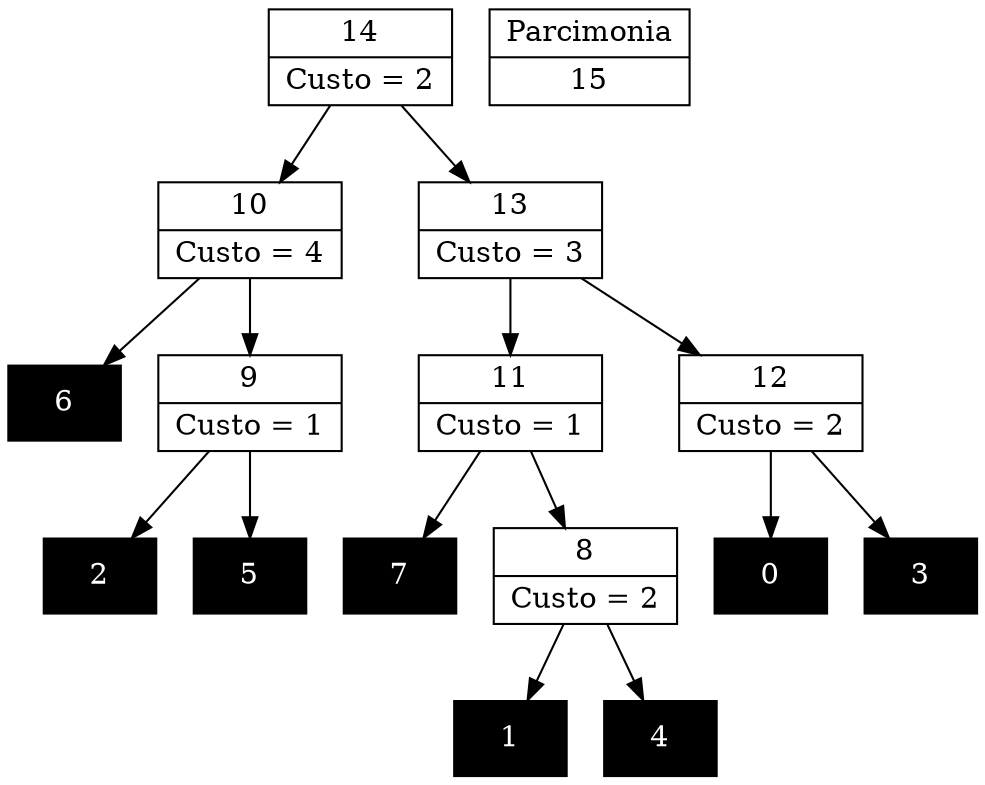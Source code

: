 Digraph G {
0 [shape="record", label="{0}",style=filled, color=black, fontcolor=white,fontsize=14, height=0.5]
1 [shape="record", label="{1}",style=filled, color=black, fontcolor=white,fontsize=14, height=0.5]
2 [shape="record", label="{2}",style=filled, color=black, fontcolor=white,fontsize=14, height=0.5]
3 [shape="record", label="{3}",style=filled, color=black, fontcolor=white,fontsize=14, height=0.5]
4 [shape="record", label="{4}",style=filled, color=black, fontcolor=white,fontsize=14, height=0.5]
5 [shape="record", label="{5}",style=filled, color=black, fontcolor=white,fontsize=14, height=0.5]
6 [shape="record", label="{6}",style=filled, color=black, fontcolor=white,fontsize=14, height=0.5]
7 [shape="record", label="{7}",style=filled, color=black, fontcolor=white,fontsize=14, height=0.5]
8 [shape="record", label="{8|Custo = 2}"]
9 [shape="record", label="{9|Custo = 1}"]
10 [shape="record", label="{10|Custo = 4}"]
11 [shape="record", label="{11|Custo = 1}"]
12 [shape="record", label="{12|Custo = 2}"]
13 [shape="record", label="{13|Custo = 3}"]
14 [shape="record", label="{14|Custo = 2}"]

8->4
8->1
9->5
9->2
10->9
10->6
11->8
11->7
12->3
12->0
13->12
13->11
14->13
14->10

15 [shape="record", label="{Parcimonia|15}"]
}